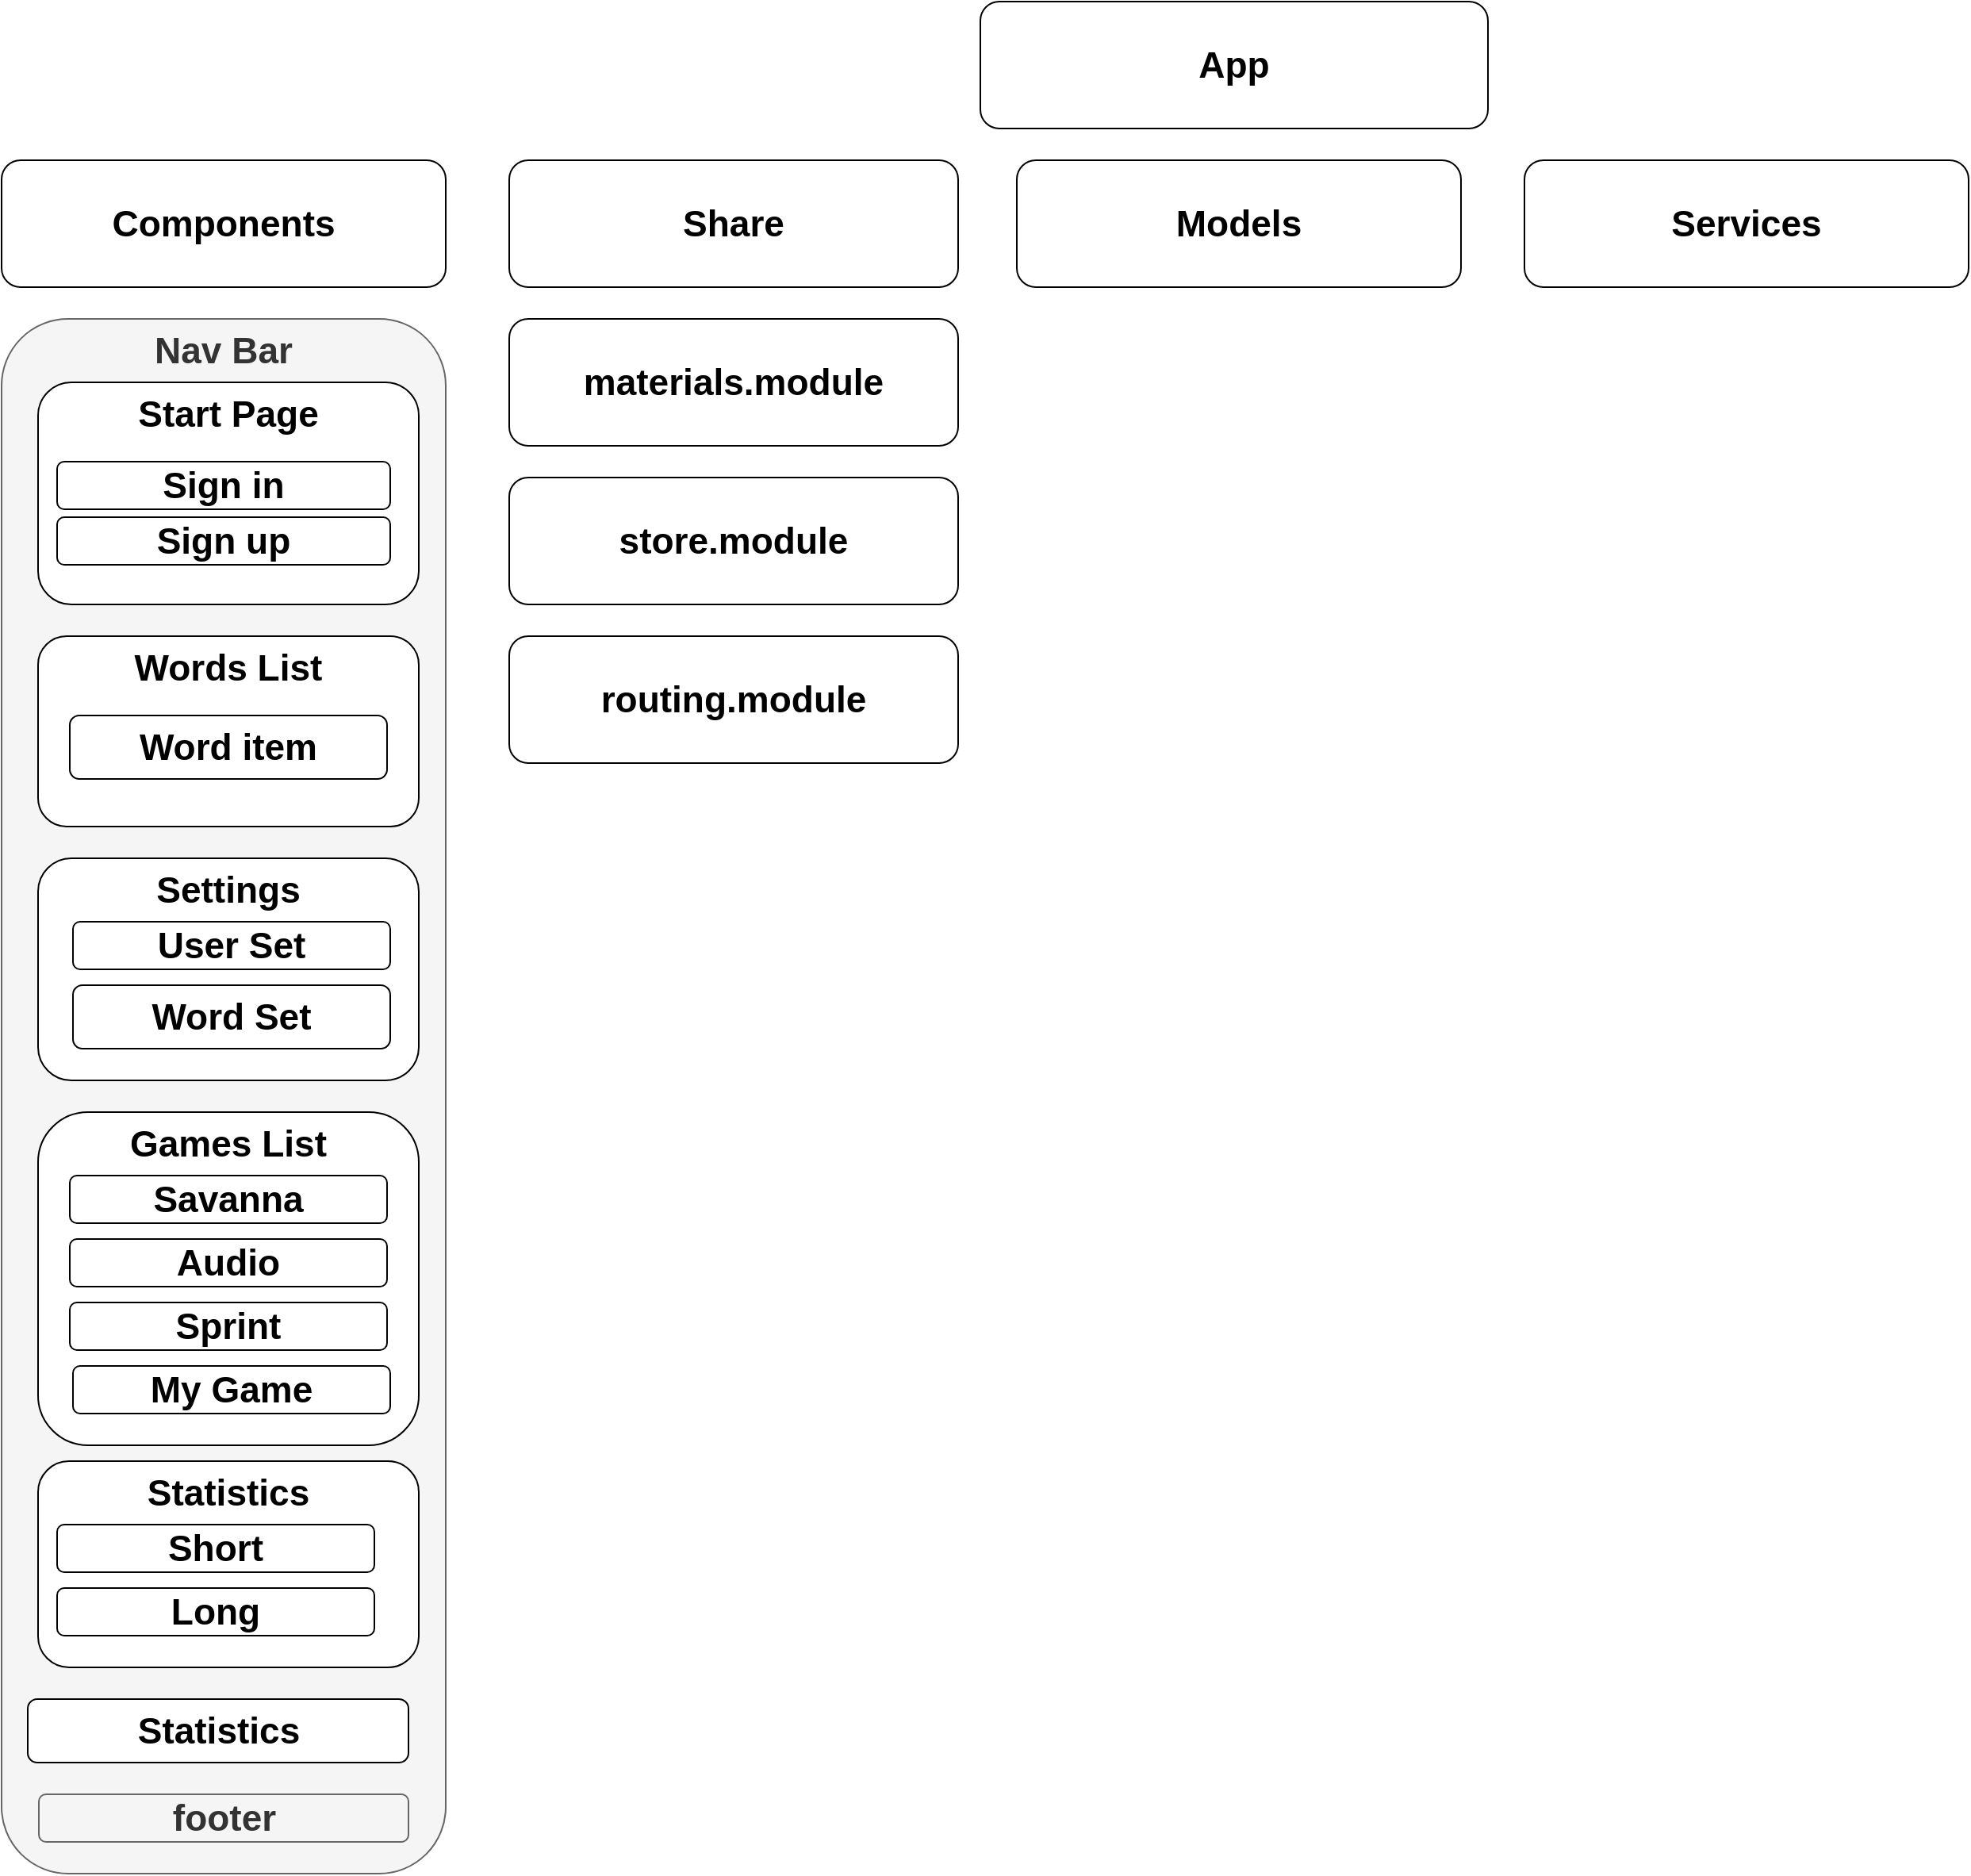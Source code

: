<mxfile version="14.4.9" type="github">
  <diagram name="Page-1" id="97916047-d0de-89f5-080d-49f4d83e522f">
    <mxGraphModel dx="2370" dy="1270" grid="1" gridSize="10" guides="1" tooltips="1" connect="1" arrows="1" fold="1" page="1" pageScale="1.5" pageWidth="1169" pageHeight="827" background="#ffffff" math="0" shadow="0">
      <root>
        <mxCell id="0" />
        <mxCell id="1" parent="0" />
        <mxCell id="IP3I_rZ0EiLL6fIdU2Rg-56" value="&lt;font style=&quot;font-size: 23px&quot;&gt;&lt;b&gt;App&lt;/b&gt;&lt;/font&gt;" style="rounded=1;whiteSpace=wrap;html=1;" vertex="1" parent="1">
          <mxGeometry x="717" y="40" width="320" height="80" as="geometry" />
        </mxCell>
        <mxCell id="IP3I_rZ0EiLL6fIdU2Rg-58" value="&lt;span style=&quot;font-size: 23px&quot;&gt;&lt;b&gt;Components&lt;/b&gt;&lt;/span&gt;" style="rounded=1;whiteSpace=wrap;html=1;" vertex="1" parent="1">
          <mxGeometry x="100" y="140" width="280" height="80" as="geometry" />
        </mxCell>
        <mxCell id="IP3I_rZ0EiLL6fIdU2Rg-59" value="&lt;font style=&quot;font-size: 23px&quot;&gt;&lt;b&gt;Share&lt;/b&gt;&lt;/font&gt;" style="rounded=1;whiteSpace=wrap;html=1;" vertex="1" parent="1">
          <mxGeometry x="420" y="140" width="283" height="80" as="geometry" />
        </mxCell>
        <mxCell id="IP3I_rZ0EiLL6fIdU2Rg-60" value="&lt;span style=&quot;font-size: 23px&quot;&gt;&lt;b&gt;Models&lt;/b&gt;&lt;/span&gt;" style="rounded=1;whiteSpace=wrap;html=1;" vertex="1" parent="1">
          <mxGeometry x="740" y="140" width="280" height="80" as="geometry" />
        </mxCell>
        <mxCell id="IP3I_rZ0EiLL6fIdU2Rg-61" value="&lt;font style=&quot;font-size: 23px&quot;&gt;&lt;b&gt;Services&lt;/b&gt;&lt;/font&gt;" style="rounded=1;whiteSpace=wrap;html=1;" vertex="1" parent="1">
          <mxGeometry x="1060" y="140" width="280" height="80" as="geometry" />
        </mxCell>
        <mxCell id="IP3I_rZ0EiLL6fIdU2Rg-62" value="&lt;span style=&quot;font-size: 23px&quot;&gt;&lt;b&gt;materials.module&lt;/b&gt;&lt;/span&gt;" style="rounded=1;whiteSpace=wrap;html=1;" vertex="1" parent="1">
          <mxGeometry x="420" y="240" width="283" height="80" as="geometry" />
        </mxCell>
        <mxCell id="IP3I_rZ0EiLL6fIdU2Rg-63" value="&lt;span style=&quot;font-size: 23px&quot;&gt;&lt;b&gt;store.module&lt;/b&gt;&lt;/span&gt;" style="rounded=1;whiteSpace=wrap;html=1;" vertex="1" parent="1">
          <mxGeometry x="420" y="340" width="283" height="80" as="geometry" />
        </mxCell>
        <mxCell id="IP3I_rZ0EiLL6fIdU2Rg-64" value="&lt;span style=&quot;font-size: 23px&quot;&gt;&lt;b&gt;routing.module&lt;/b&gt;&lt;/span&gt;" style="rounded=1;whiteSpace=wrap;html=1;" vertex="1" parent="1">
          <mxGeometry x="420" y="440" width="283" height="80" as="geometry" />
        </mxCell>
        <mxCell id="IP3I_rZ0EiLL6fIdU2Rg-82" value="&lt;span style=&quot;font-size: 23px&quot;&gt;&lt;b&gt;Nav Bar&lt;/b&gt;&lt;/span&gt;" style="rounded=1;whiteSpace=wrap;html=1;verticalAlign=top;fillColor=#f5f5f5;strokeColor=#666666;fontColor=#333333;" vertex="1" parent="1">
          <mxGeometry x="100" y="240" width="280" height="980" as="geometry" />
        </mxCell>
        <mxCell id="IP3I_rZ0EiLL6fIdU2Rg-83" value="&lt;span style=&quot;font-size: 23px&quot;&gt;&lt;b&gt;footer&lt;/b&gt;&lt;/span&gt;" style="rounded=1;whiteSpace=wrap;html=1;fillColor=#f5f5f5;strokeColor=#666666;fontColor=#333333;" vertex="1" parent="1">
          <mxGeometry x="123.5" y="1170" width="233" height="30" as="geometry" />
        </mxCell>
        <mxCell id="IP3I_rZ0EiLL6fIdU2Rg-65" value="&lt;span style=&quot;font-size: 23px&quot;&gt;&lt;b&gt;Start Page&lt;/b&gt;&lt;/span&gt;" style="rounded=1;whiteSpace=wrap;html=1;verticalAlign=top;" vertex="1" parent="1">
          <mxGeometry x="123" y="280" width="240" height="140" as="geometry" />
        </mxCell>
        <mxCell id="IP3I_rZ0EiLL6fIdU2Rg-66" value="&lt;span style=&quot;font-size: 23px&quot;&gt;&lt;b&gt;Words List&lt;/b&gt;&lt;/span&gt;" style="rounded=1;whiteSpace=wrap;html=1;verticalAlign=top;" vertex="1" parent="1">
          <mxGeometry x="123" y="440" width="240" height="120" as="geometry" />
        </mxCell>
        <mxCell id="IP3I_rZ0EiLL6fIdU2Rg-67" value="&lt;span style=&quot;font-size: 23px&quot;&gt;&lt;b&gt;Settings&lt;/b&gt;&lt;/span&gt;" style="rounded=1;whiteSpace=wrap;html=1;verticalAlign=top;" vertex="1" parent="1">
          <mxGeometry x="123" y="580" width="240" height="140" as="geometry" />
        </mxCell>
        <mxCell id="IP3I_rZ0EiLL6fIdU2Rg-68" value="&lt;span style=&quot;font-size: 23px&quot;&gt;&lt;b&gt;Word item&lt;/b&gt;&lt;/span&gt;" style="rounded=1;whiteSpace=wrap;html=1;" vertex="1" parent="1">
          <mxGeometry x="143" y="490" width="200" height="40" as="geometry" />
        </mxCell>
        <mxCell id="IP3I_rZ0EiLL6fIdU2Rg-69" value="&lt;span style=&quot;font-size: 23px&quot;&gt;&lt;b&gt;User Set&lt;/b&gt;&lt;/span&gt;" style="rounded=1;whiteSpace=wrap;html=1;" vertex="1" parent="1">
          <mxGeometry x="145" y="620" width="200" height="30" as="geometry" />
        </mxCell>
        <mxCell id="IP3I_rZ0EiLL6fIdU2Rg-70" value="&lt;span style=&quot;font-size: 23px&quot;&gt;&lt;b&gt;Word Set&lt;/b&gt;&lt;/span&gt;" style="rounded=1;whiteSpace=wrap;html=1;" vertex="1" parent="1">
          <mxGeometry x="145" y="660" width="200" height="40" as="geometry" />
        </mxCell>
        <mxCell id="IP3I_rZ0EiLL6fIdU2Rg-71" value="&lt;span style=&quot;font-size: 23px&quot;&gt;&lt;b&gt;Games List&lt;/b&gt;&lt;/span&gt;" style="rounded=1;whiteSpace=wrap;html=1;verticalAlign=top;" vertex="1" parent="1">
          <mxGeometry x="123" y="740" width="240" height="210" as="geometry" />
        </mxCell>
        <mxCell id="IP3I_rZ0EiLL6fIdU2Rg-72" value="&lt;font style=&quot;font-size: 23px&quot;&gt;Savanna&lt;/font&gt;" style="rounded=1;whiteSpace=wrap;html=1;fontSize=20;fontStyle=1" vertex="1" parent="1">
          <mxGeometry x="143" y="780" width="200" height="30" as="geometry" />
        </mxCell>
        <mxCell id="IP3I_rZ0EiLL6fIdU2Rg-73" value="&lt;b style=&quot;font-size: 23px&quot;&gt;Audio&lt;/b&gt;" style="rounded=1;whiteSpace=wrap;html=1;" vertex="1" parent="1">
          <mxGeometry x="143" y="820" width="200" height="30" as="geometry" />
        </mxCell>
        <mxCell id="IP3I_rZ0EiLL6fIdU2Rg-74" value="&lt;b style=&quot;font-size: 23px&quot;&gt;Sprint&lt;/b&gt;" style="rounded=1;whiteSpace=wrap;html=1;" vertex="1" parent="1">
          <mxGeometry x="143" y="860" width="200" height="30" as="geometry" />
        </mxCell>
        <mxCell id="IP3I_rZ0EiLL6fIdU2Rg-75" value="&lt;span style=&quot;font-size: 23px&quot;&gt;&lt;b&gt;My Game&lt;/b&gt;&lt;/span&gt;" style="rounded=1;whiteSpace=wrap;html=1;" vertex="1" parent="1">
          <mxGeometry x="145" y="900" width="200" height="30" as="geometry" />
        </mxCell>
        <mxCell id="IP3I_rZ0EiLL6fIdU2Rg-77" value="&lt;span style=&quot;font-size: 23px&quot;&gt;&lt;b&gt;Statistics&lt;/b&gt;&lt;/span&gt;" style="rounded=1;whiteSpace=wrap;html=1;verticalAlign=top;" vertex="1" parent="1">
          <mxGeometry x="123" y="960" width="240" height="130" as="geometry" />
        </mxCell>
        <mxCell id="IP3I_rZ0EiLL6fIdU2Rg-78" value="&lt;span style=&quot;font-size: 23px&quot;&gt;&lt;b&gt;Short&lt;/b&gt;&lt;/span&gt;" style="rounded=1;whiteSpace=wrap;html=1;" vertex="1" parent="1">
          <mxGeometry x="135" y="1000" width="200" height="30" as="geometry" />
        </mxCell>
        <mxCell id="IP3I_rZ0EiLL6fIdU2Rg-79" value="&lt;span style=&quot;font-size: 23px&quot;&gt;&lt;b&gt;Long&lt;/b&gt;&lt;/span&gt;" style="rounded=1;whiteSpace=wrap;html=1;" vertex="1" parent="1">
          <mxGeometry x="135" y="1040" width="200" height="30" as="geometry" />
        </mxCell>
        <mxCell id="IP3I_rZ0EiLL6fIdU2Rg-80" value="&lt;span style=&quot;font-size: 23px&quot;&gt;&lt;b&gt;Sign in&lt;/b&gt;&lt;/span&gt;" style="rounded=1;whiteSpace=wrap;html=1;" vertex="1" parent="1">
          <mxGeometry x="135" y="330" width="210" height="30" as="geometry" />
        </mxCell>
        <mxCell id="IP3I_rZ0EiLL6fIdU2Rg-81" value="&lt;span style=&quot;font-size: 23px&quot;&gt;&lt;b&gt;Sign up&lt;/b&gt;&lt;/span&gt;" style="rounded=1;whiteSpace=wrap;html=1;" vertex="1" parent="1">
          <mxGeometry x="135" y="365" width="210" height="30" as="geometry" />
        </mxCell>
        <mxCell id="IP3I_rZ0EiLL6fIdU2Rg-85" value="&lt;span style=&quot;font-size: 23px&quot;&gt;&lt;b&gt;Statistics&lt;/b&gt;&lt;/span&gt;" style="rounded=1;whiteSpace=wrap;html=1;verticalAlign=top;" vertex="1" parent="1">
          <mxGeometry x="116.5" y="1110" width="240" height="40" as="geometry" />
        </mxCell>
      </root>
    </mxGraphModel>
  </diagram>
</mxfile>
